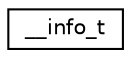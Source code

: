 digraph "Graphical Class Hierarchy"
{
 // LATEX_PDF_SIZE
  edge [fontname="Helvetica",fontsize="10",labelfontname="Helvetica",labelfontsize="10"];
  node [fontname="Helvetica",fontsize="10",shape=record];
  rankdir="LR";
  Node0 [label="__info_t",height=0.2,width=0.4,color="black", fillcolor="white", style="filled",URL="$struct____info__t.html",tooltip=" "];
}
